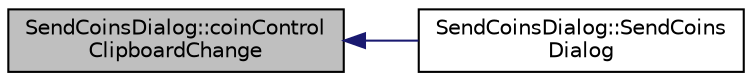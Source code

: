 digraph "SendCoinsDialog::coinControlClipboardChange"
{
  edge [fontname="Helvetica",fontsize="10",labelfontname="Helvetica",labelfontsize="10"];
  node [fontname="Helvetica",fontsize="10",shape=record];
  rankdir="LR";
  Node547 [label="SendCoinsDialog::coinControl\lClipboardChange",height=0.2,width=0.4,color="black", fillcolor="grey75", style="filled", fontcolor="black"];
  Node547 -> Node548 [dir="back",color="midnightblue",fontsize="10",style="solid",fontname="Helvetica"];
  Node548 [label="SendCoinsDialog::SendCoins\lDialog",height=0.2,width=0.4,color="black", fillcolor="white", style="filled",URL="$class_send_coins_dialog.html#a0df5bc29d1df68eda44826651afc595f"];
}
